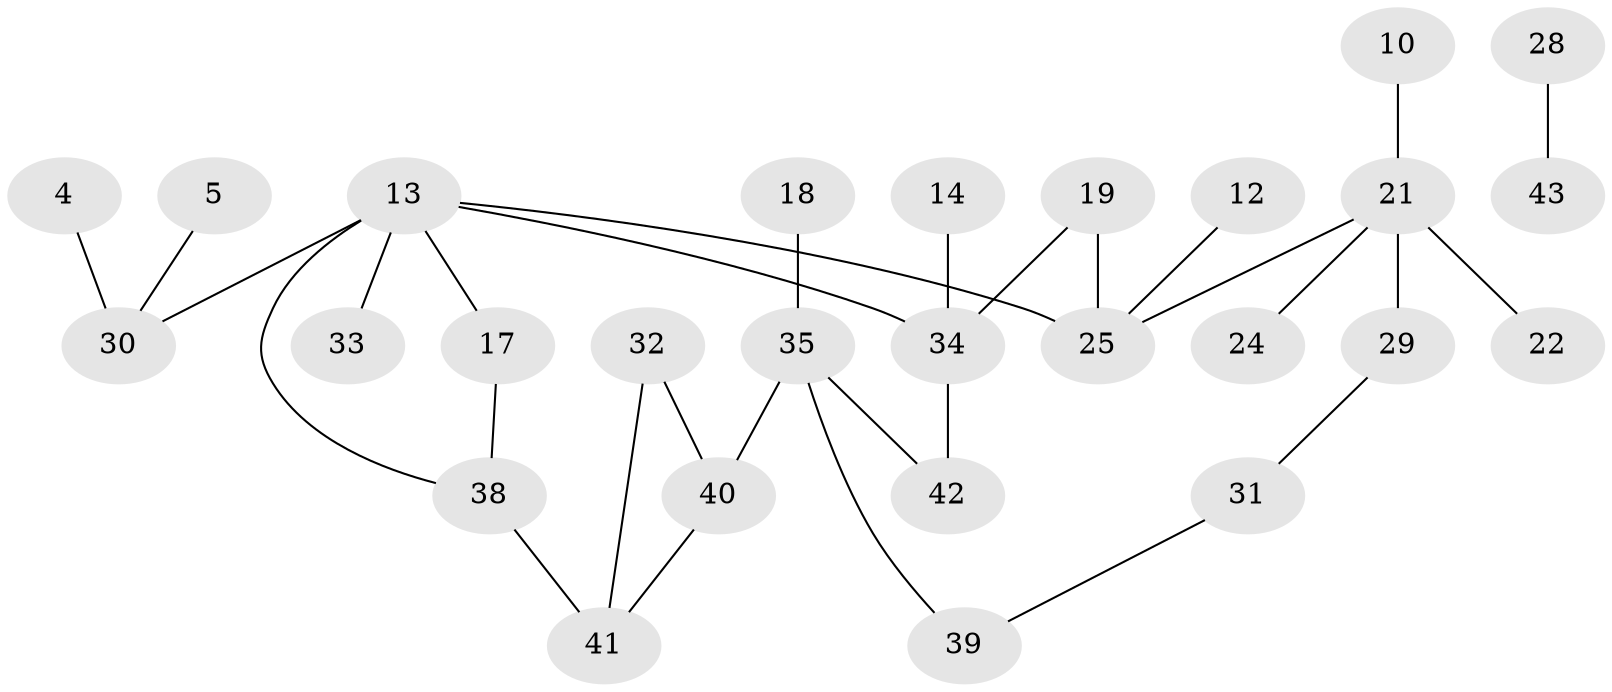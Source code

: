// original degree distribution, {0: 0.1590909090909091, 2: 0.3522727272727273, 1: 0.29545454545454547, 3: 0.10227272727272728, 4: 0.07954545454545454, 5: 0.011363636363636364}
// Generated by graph-tools (version 1.1) at 2025/25/03/09/25 03:25:13]
// undirected, 27 vertices, 30 edges
graph export_dot {
graph [start="1"]
  node [color=gray90,style=filled];
  4;
  5;
  10;
  12;
  13;
  14;
  17;
  18;
  19;
  21;
  22;
  24;
  25;
  28;
  29;
  30;
  31;
  32;
  33;
  34;
  35;
  38;
  39;
  40;
  41;
  42;
  43;
  4 -- 30 [weight=1.0];
  5 -- 30 [weight=1.0];
  10 -- 21 [weight=1.0];
  12 -- 25 [weight=1.0];
  13 -- 17 [weight=1.0];
  13 -- 25 [weight=1.0];
  13 -- 30 [weight=1.0];
  13 -- 33 [weight=1.0];
  13 -- 34 [weight=1.0];
  13 -- 38 [weight=1.0];
  14 -- 34 [weight=1.0];
  17 -- 38 [weight=1.0];
  18 -- 35 [weight=1.0];
  19 -- 25 [weight=1.0];
  19 -- 34 [weight=1.0];
  21 -- 22 [weight=1.0];
  21 -- 24 [weight=1.0];
  21 -- 25 [weight=1.0];
  21 -- 29 [weight=1.0];
  28 -- 43 [weight=1.0];
  29 -- 31 [weight=1.0];
  31 -- 39 [weight=1.0];
  32 -- 40 [weight=1.0];
  32 -- 41 [weight=1.0];
  34 -- 42 [weight=1.0];
  35 -- 39 [weight=1.0];
  35 -- 40 [weight=1.0];
  35 -- 42 [weight=1.0];
  38 -- 41 [weight=1.0];
  40 -- 41 [weight=1.0];
}

